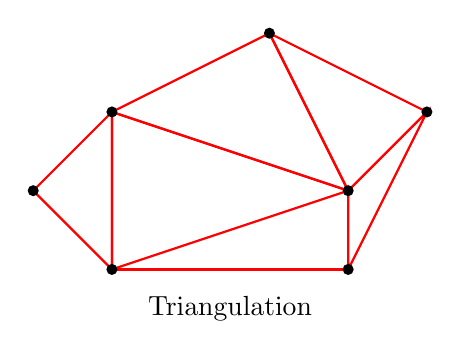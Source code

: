 \begin{tikzpicture}

\tikzstyle{line} = [draw,  thick]
\tikzstyle{point} = [black]


\coordinate (A) at (0,2);
\coordinate (B) at (3,1);
\coordinate (C) at (0,0);
\coordinate (D) at (2,3);
\coordinate (E) at (4,2);
\coordinate (F) at (3,0);
\coordinate (G) at (-1,1);
\coordinate (H) at (-2,0);

\draw[line,red] (A)--(B)--(C)--cycle;
\draw[line,red] (D)--(B)--(A)--cycle;
\draw[line,red] (D)--(B)--(E)--cycle;
\draw[line,red] (F)--(B)--(E)--cycle;
\draw[line,red] (F)--(C);
\draw[line,red] (C)--(G)--(A)--cycle;

\foreach \point/\position in {A,B,C,D,E,F,G}{
  \fill[point] (\point) circle (2pt);
}

\node at (1.5,-0.5) {Triangulation};

\end{tikzpicture}